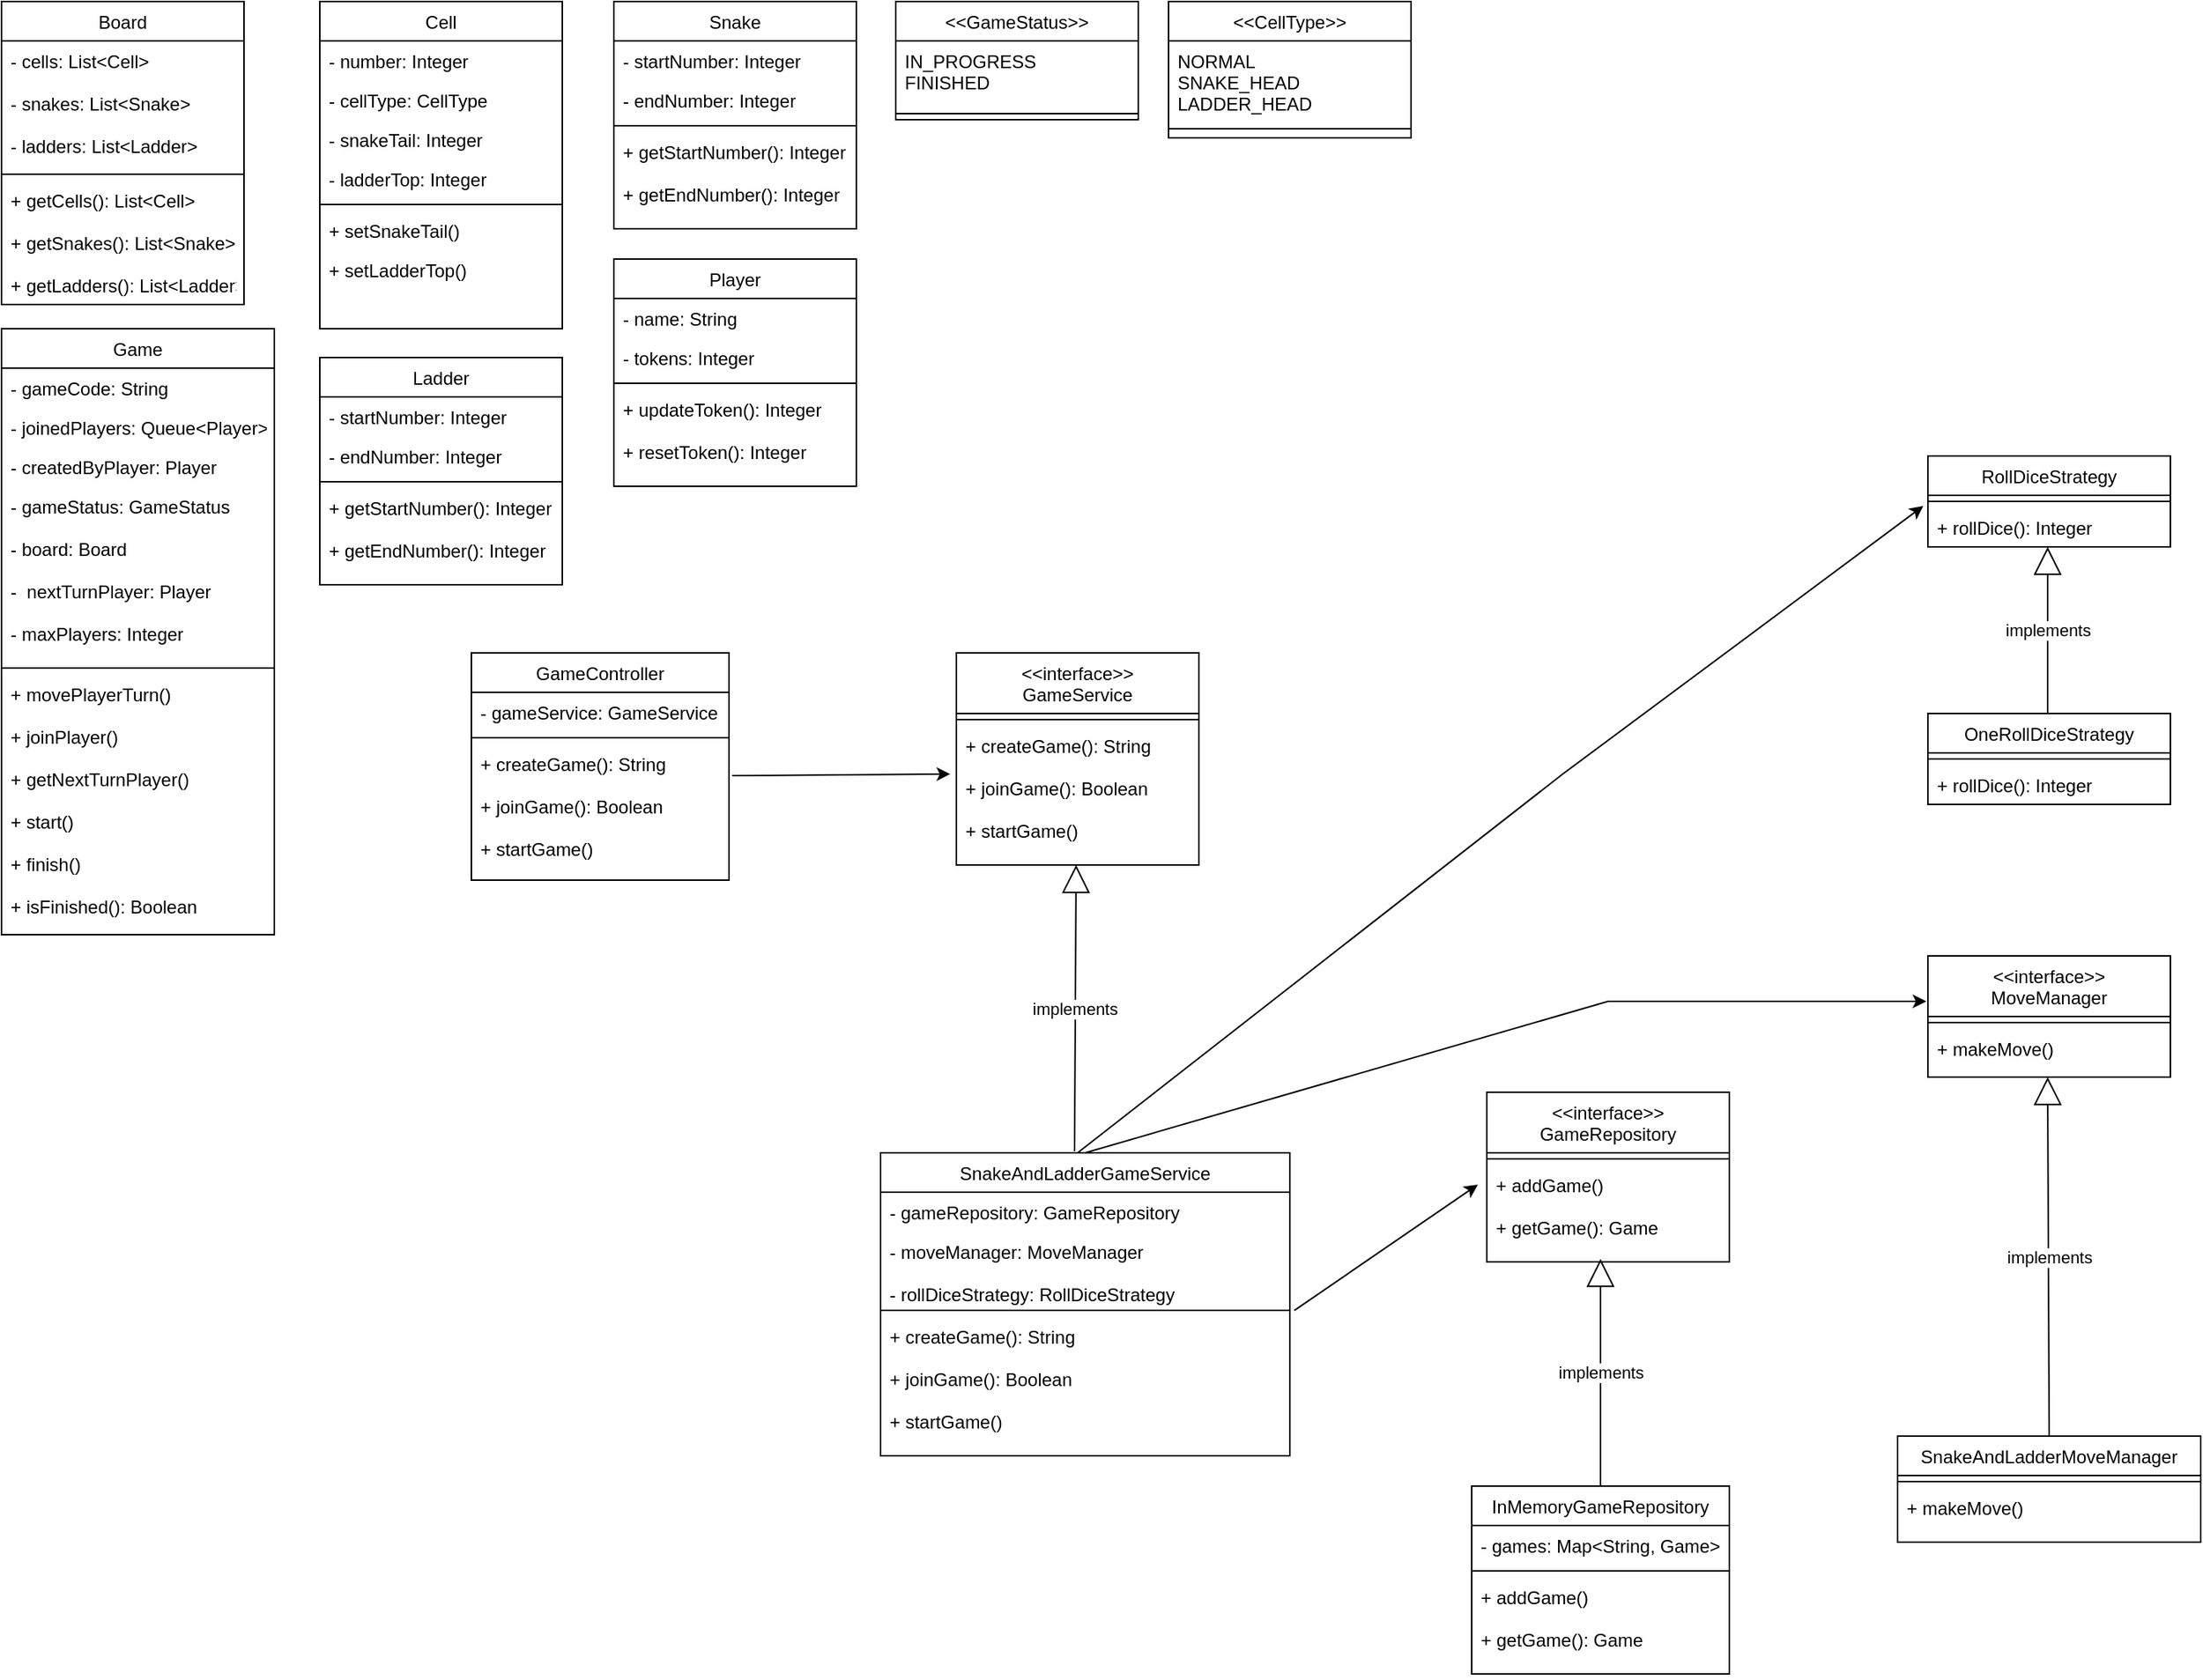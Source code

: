<mxfile version="21.2.9" type="github">
  <diagram id="C5RBs43oDa-KdzZeNtuy" name="Page-1">
    <mxGraphModel dx="1306" dy="736" grid="1" gridSize="10" guides="1" tooltips="1" connect="1" arrows="1" fold="1" page="1" pageScale="1" pageWidth="827" pageHeight="1169" math="0" shadow="0">
      <root>
        <mxCell id="WIyWlLk6GJQsqaUBKTNV-0" />
        <mxCell id="WIyWlLk6GJQsqaUBKTNV-1" parent="WIyWlLk6GJQsqaUBKTNV-0" />
        <mxCell id="zkfFHV4jXpPFQw0GAbJ--17" value="Cell" style="swimlane;fontStyle=0;align=center;verticalAlign=top;childLayout=stackLayout;horizontal=1;startSize=26;horizontalStack=0;resizeParent=1;resizeLast=0;collapsible=1;marginBottom=0;rounded=0;shadow=0;strokeWidth=1;" parent="WIyWlLk6GJQsqaUBKTNV-1" vertex="1">
          <mxGeometry x="220" y="10" width="160" height="216" as="geometry">
            <mxRectangle x="550" y="140" width="160" height="26" as="alternateBounds" />
          </mxGeometry>
        </mxCell>
        <mxCell id="zkfFHV4jXpPFQw0GAbJ--18" value="- number: Integer" style="text;align=left;verticalAlign=top;spacingLeft=4;spacingRight=4;overflow=hidden;rotatable=0;points=[[0,0.5],[1,0.5]];portConstraint=eastwest;" parent="zkfFHV4jXpPFQw0GAbJ--17" vertex="1">
          <mxGeometry y="26" width="160" height="26" as="geometry" />
        </mxCell>
        <mxCell id="zkfFHV4jXpPFQw0GAbJ--19" value="- cellType: CellType" style="text;align=left;verticalAlign=top;spacingLeft=4;spacingRight=4;overflow=hidden;rotatable=0;points=[[0,0.5],[1,0.5]];portConstraint=eastwest;rounded=0;shadow=0;html=0;" parent="zkfFHV4jXpPFQw0GAbJ--17" vertex="1">
          <mxGeometry y="52" width="160" height="26" as="geometry" />
        </mxCell>
        <mxCell id="zkfFHV4jXpPFQw0GAbJ--20" value="- snakeTail: Integer" style="text;align=left;verticalAlign=top;spacingLeft=4;spacingRight=4;overflow=hidden;rotatable=0;points=[[0,0.5],[1,0.5]];portConstraint=eastwest;rounded=0;shadow=0;html=0;" parent="zkfFHV4jXpPFQw0GAbJ--17" vertex="1">
          <mxGeometry y="78" width="160" height="26" as="geometry" />
        </mxCell>
        <mxCell id="zkfFHV4jXpPFQw0GAbJ--21" value="- ladderTop: Integer" style="text;align=left;verticalAlign=top;spacingLeft=4;spacingRight=4;overflow=hidden;rotatable=0;points=[[0,0.5],[1,0.5]];portConstraint=eastwest;rounded=0;shadow=0;html=0;" parent="zkfFHV4jXpPFQw0GAbJ--17" vertex="1">
          <mxGeometry y="104" width="160" height="26" as="geometry" />
        </mxCell>
        <mxCell id="zkfFHV4jXpPFQw0GAbJ--23" value="" style="line;html=1;strokeWidth=1;align=left;verticalAlign=middle;spacingTop=-1;spacingLeft=3;spacingRight=3;rotatable=0;labelPosition=right;points=[];portConstraint=eastwest;" parent="zkfFHV4jXpPFQw0GAbJ--17" vertex="1">
          <mxGeometry y="130" width="160" height="8" as="geometry" />
        </mxCell>
        <mxCell id="zkfFHV4jXpPFQw0GAbJ--24" value="+ setSnakeTail()" style="text;align=left;verticalAlign=top;spacingLeft=4;spacingRight=4;overflow=hidden;rotatable=0;points=[[0,0.5],[1,0.5]];portConstraint=eastwest;" parent="zkfFHV4jXpPFQw0GAbJ--17" vertex="1">
          <mxGeometry y="138" width="160" height="26" as="geometry" />
        </mxCell>
        <mxCell id="zkfFHV4jXpPFQw0GAbJ--25" value="+ setLadderTop()" style="text;align=left;verticalAlign=top;spacingLeft=4;spacingRight=4;overflow=hidden;rotatable=0;points=[[0,0.5],[1,0.5]];portConstraint=eastwest;" parent="zkfFHV4jXpPFQw0GAbJ--17" vertex="1">
          <mxGeometry y="164" width="160" height="26" as="geometry" />
        </mxCell>
        <mxCell id="9bd_ATraRKnkrkpEEzWT-12" value="Game" style="swimlane;fontStyle=0;align=center;verticalAlign=top;childLayout=stackLayout;horizontal=1;startSize=26;horizontalStack=0;resizeParent=1;resizeLast=0;collapsible=1;marginBottom=0;rounded=0;shadow=0;strokeWidth=1;" parent="WIyWlLk6GJQsqaUBKTNV-1" vertex="1">
          <mxGeometry x="10" y="226" width="180" height="400" as="geometry">
            <mxRectangle x="550" y="140" width="160" height="26" as="alternateBounds" />
          </mxGeometry>
        </mxCell>
        <mxCell id="9bd_ATraRKnkrkpEEzWT-13" value="- gameCode: String" style="text;align=left;verticalAlign=top;spacingLeft=4;spacingRight=4;overflow=hidden;rotatable=0;points=[[0,0.5],[1,0.5]];portConstraint=eastwest;" parent="9bd_ATraRKnkrkpEEzWT-12" vertex="1">
          <mxGeometry y="26" width="180" height="26" as="geometry" />
        </mxCell>
        <mxCell id="9bd_ATraRKnkrkpEEzWT-14" value="- joinedPlayers: Queue&lt;Player&gt;" style="text;align=left;verticalAlign=top;spacingLeft=4;spacingRight=4;overflow=hidden;rotatable=0;points=[[0,0.5],[1,0.5]];portConstraint=eastwest;rounded=0;shadow=0;html=0;" parent="9bd_ATraRKnkrkpEEzWT-12" vertex="1">
          <mxGeometry y="52" width="180" height="26" as="geometry" />
        </mxCell>
        <mxCell id="9bd_ATraRKnkrkpEEzWT-15" value="- createdByPlayer: Player" style="text;align=left;verticalAlign=top;spacingLeft=4;spacingRight=4;overflow=hidden;rotatable=0;points=[[0,0.5],[1,0.5]];portConstraint=eastwest;rounded=0;shadow=0;html=0;" parent="9bd_ATraRKnkrkpEEzWT-12" vertex="1">
          <mxGeometry y="78" width="180" height="26" as="geometry" />
        </mxCell>
        <mxCell id="9bd_ATraRKnkrkpEEzWT-16" value="- gameStatus: GameStatus&#xa;&#xa;- board: Board&#xa;&#xa;-  nextTurnPlayer: Player&#xa;&#xa;- maxPlayers: Integer" style="text;align=left;verticalAlign=top;spacingLeft=4;spacingRight=4;overflow=hidden;rotatable=0;points=[[0,0.5],[1,0.5]];portConstraint=eastwest;rounded=0;shadow=0;html=0;" parent="9bd_ATraRKnkrkpEEzWT-12" vertex="1">
          <mxGeometry y="104" width="180" height="116" as="geometry" />
        </mxCell>
        <mxCell id="9bd_ATraRKnkrkpEEzWT-17" value="" style="line;html=1;strokeWidth=1;align=left;verticalAlign=middle;spacingTop=-1;spacingLeft=3;spacingRight=3;rotatable=0;labelPosition=right;points=[];portConstraint=eastwest;" parent="9bd_ATraRKnkrkpEEzWT-12" vertex="1">
          <mxGeometry y="220" width="180" height="8" as="geometry" />
        </mxCell>
        <mxCell id="9bd_ATraRKnkrkpEEzWT-19" value="+ movePlayerTurn()&#xa;&#xa;+ joinPlayer()&#xa;&#xa;+ getNextTurnPlayer()&#xa;&#xa;+ start()&#xa;&#xa;+ finish()&#xa;&#xa;+ isFinished(): Boolean&#xa;&#xa;" style="text;align=left;verticalAlign=top;spacingLeft=4;spacingRight=4;overflow=hidden;rotatable=0;points=[[0,0.5],[1,0.5]];portConstraint=eastwest;" parent="9bd_ATraRKnkrkpEEzWT-12" vertex="1">
          <mxGeometry y="228" width="180" height="172" as="geometry" />
        </mxCell>
        <mxCell id="9bd_ATraRKnkrkpEEzWT-21" value="Ladder" style="swimlane;fontStyle=0;align=center;verticalAlign=top;childLayout=stackLayout;horizontal=1;startSize=26;horizontalStack=0;resizeParent=1;resizeLast=0;collapsible=1;marginBottom=0;rounded=0;shadow=0;strokeWidth=1;" parent="WIyWlLk6GJQsqaUBKTNV-1" vertex="1">
          <mxGeometry x="220" y="245" width="160" height="150" as="geometry">
            <mxRectangle x="550" y="140" width="160" height="26" as="alternateBounds" />
          </mxGeometry>
        </mxCell>
        <mxCell id="9bd_ATraRKnkrkpEEzWT-22" value="- startNumber: Integer " style="text;align=left;verticalAlign=top;spacingLeft=4;spacingRight=4;overflow=hidden;rotatable=0;points=[[0,0.5],[1,0.5]];portConstraint=eastwest;" parent="9bd_ATraRKnkrkpEEzWT-21" vertex="1">
          <mxGeometry y="26" width="160" height="26" as="geometry" />
        </mxCell>
        <mxCell id="9bd_ATraRKnkrkpEEzWT-23" value="- endNumber: Integer" style="text;align=left;verticalAlign=top;spacingLeft=4;spacingRight=4;overflow=hidden;rotatable=0;points=[[0,0.5],[1,0.5]];portConstraint=eastwest;rounded=0;shadow=0;html=0;" parent="9bd_ATraRKnkrkpEEzWT-21" vertex="1">
          <mxGeometry y="52" width="160" height="26" as="geometry" />
        </mxCell>
        <mxCell id="9bd_ATraRKnkrkpEEzWT-26" value="" style="line;html=1;strokeWidth=1;align=left;verticalAlign=middle;spacingTop=-1;spacingLeft=3;spacingRight=3;rotatable=0;labelPosition=right;points=[];portConstraint=eastwest;" parent="9bd_ATraRKnkrkpEEzWT-21" vertex="1">
          <mxGeometry y="78" width="160" height="8" as="geometry" />
        </mxCell>
        <mxCell id="9bd_ATraRKnkrkpEEzWT-27" value="+ getStartNumber(): Integer&#xa;&#xa;+ getEndNumber(): Integer" style="text;align=left;verticalAlign=top;spacingLeft=4;spacingRight=4;overflow=hidden;rotatable=0;points=[[0,0.5],[1,0.5]];portConstraint=eastwest;" parent="9bd_ATraRKnkrkpEEzWT-21" vertex="1">
          <mxGeometry y="86" width="160" height="64" as="geometry" />
        </mxCell>
        <mxCell id="9bd_ATraRKnkrkpEEzWT-28" value="Snake" style="swimlane;fontStyle=0;align=center;verticalAlign=top;childLayout=stackLayout;horizontal=1;startSize=26;horizontalStack=0;resizeParent=1;resizeLast=0;collapsible=1;marginBottom=0;rounded=0;shadow=0;strokeWidth=1;" parent="WIyWlLk6GJQsqaUBKTNV-1" vertex="1">
          <mxGeometry x="414" y="10" width="160" height="150" as="geometry">
            <mxRectangle x="550" y="140" width="160" height="26" as="alternateBounds" />
          </mxGeometry>
        </mxCell>
        <mxCell id="9bd_ATraRKnkrkpEEzWT-29" value="- startNumber: Integer " style="text;align=left;verticalAlign=top;spacingLeft=4;spacingRight=4;overflow=hidden;rotatable=0;points=[[0,0.5],[1,0.5]];portConstraint=eastwest;" parent="9bd_ATraRKnkrkpEEzWT-28" vertex="1">
          <mxGeometry y="26" width="160" height="26" as="geometry" />
        </mxCell>
        <mxCell id="9bd_ATraRKnkrkpEEzWT-30" value="- endNumber: Integer" style="text;align=left;verticalAlign=top;spacingLeft=4;spacingRight=4;overflow=hidden;rotatable=0;points=[[0,0.5],[1,0.5]];portConstraint=eastwest;rounded=0;shadow=0;html=0;" parent="9bd_ATraRKnkrkpEEzWT-28" vertex="1">
          <mxGeometry y="52" width="160" height="26" as="geometry" />
        </mxCell>
        <mxCell id="9bd_ATraRKnkrkpEEzWT-31" value="" style="line;html=1;strokeWidth=1;align=left;verticalAlign=middle;spacingTop=-1;spacingLeft=3;spacingRight=3;rotatable=0;labelPosition=right;points=[];portConstraint=eastwest;" parent="9bd_ATraRKnkrkpEEzWT-28" vertex="1">
          <mxGeometry y="78" width="160" height="8" as="geometry" />
        </mxCell>
        <mxCell id="9bd_ATraRKnkrkpEEzWT-32" value="+ getStartNumber(): Integer&#xa;&#xa;+ getEndNumber(): Integer" style="text;align=left;verticalAlign=top;spacingLeft=4;spacingRight=4;overflow=hidden;rotatable=0;points=[[0,0.5],[1,0.5]];portConstraint=eastwest;" parent="9bd_ATraRKnkrkpEEzWT-28" vertex="1">
          <mxGeometry y="86" width="160" height="64" as="geometry" />
        </mxCell>
        <mxCell id="9bd_ATraRKnkrkpEEzWT-33" value="Player" style="swimlane;fontStyle=0;align=center;verticalAlign=top;childLayout=stackLayout;horizontal=1;startSize=26;horizontalStack=0;resizeParent=1;resizeLast=0;collapsible=1;marginBottom=0;rounded=0;shadow=0;strokeWidth=1;" parent="WIyWlLk6GJQsqaUBKTNV-1" vertex="1">
          <mxGeometry x="414" y="180" width="160" height="150" as="geometry">
            <mxRectangle x="550" y="140" width="160" height="26" as="alternateBounds" />
          </mxGeometry>
        </mxCell>
        <mxCell id="9bd_ATraRKnkrkpEEzWT-34" value="- name: String " style="text;align=left;verticalAlign=top;spacingLeft=4;spacingRight=4;overflow=hidden;rotatable=0;points=[[0,0.5],[1,0.5]];portConstraint=eastwest;" parent="9bd_ATraRKnkrkpEEzWT-33" vertex="1">
          <mxGeometry y="26" width="160" height="26" as="geometry" />
        </mxCell>
        <mxCell id="9bd_ATraRKnkrkpEEzWT-35" value="- tokens: Integer" style="text;align=left;verticalAlign=top;spacingLeft=4;spacingRight=4;overflow=hidden;rotatable=0;points=[[0,0.5],[1,0.5]];portConstraint=eastwest;rounded=0;shadow=0;html=0;" parent="9bd_ATraRKnkrkpEEzWT-33" vertex="1">
          <mxGeometry y="52" width="160" height="26" as="geometry" />
        </mxCell>
        <mxCell id="9bd_ATraRKnkrkpEEzWT-36" value="" style="line;html=1;strokeWidth=1;align=left;verticalAlign=middle;spacingTop=-1;spacingLeft=3;spacingRight=3;rotatable=0;labelPosition=right;points=[];portConstraint=eastwest;" parent="9bd_ATraRKnkrkpEEzWT-33" vertex="1">
          <mxGeometry y="78" width="160" height="8" as="geometry" />
        </mxCell>
        <mxCell id="9bd_ATraRKnkrkpEEzWT-37" value="+ updateToken(): Integer&#xa;&#xa;+ resetToken(): Integer" style="text;align=left;verticalAlign=top;spacingLeft=4;spacingRight=4;overflow=hidden;rotatable=0;points=[[0,0.5],[1,0.5]];portConstraint=eastwest;" parent="9bd_ATraRKnkrkpEEzWT-33" vertex="1">
          <mxGeometry y="86" width="160" height="64" as="geometry" />
        </mxCell>
        <mxCell id="9bd_ATraRKnkrkpEEzWT-38" value="&lt;&lt;GameStatus&gt;&gt;&#xa;" style="swimlane;fontStyle=0;align=center;verticalAlign=top;childLayout=stackLayout;horizontal=1;startSize=26;horizontalStack=0;resizeParent=1;resizeLast=0;collapsible=1;marginBottom=0;rounded=0;shadow=0;strokeWidth=1;" parent="WIyWlLk6GJQsqaUBKTNV-1" vertex="1">
          <mxGeometry x="600" y="10" width="160" height="78" as="geometry">
            <mxRectangle x="550" y="140" width="160" height="26" as="alternateBounds" />
          </mxGeometry>
        </mxCell>
        <mxCell id="9bd_ATraRKnkrkpEEzWT-39" value="IN_PROGRESS&#xa;FINISHED" style="text;align=left;verticalAlign=top;spacingLeft=4;spacingRight=4;overflow=hidden;rotatable=0;points=[[0,0.5],[1,0.5]];portConstraint=eastwest;" parent="9bd_ATraRKnkrkpEEzWT-38" vertex="1">
          <mxGeometry y="26" width="160" height="44" as="geometry" />
        </mxCell>
        <mxCell id="9bd_ATraRKnkrkpEEzWT-41" value="" style="line;html=1;strokeWidth=1;align=left;verticalAlign=middle;spacingTop=-1;spacingLeft=3;spacingRight=3;rotatable=0;labelPosition=right;points=[];portConstraint=eastwest;" parent="9bd_ATraRKnkrkpEEzWT-38" vertex="1">
          <mxGeometry y="70" width="160" height="8" as="geometry" />
        </mxCell>
        <mxCell id="9bd_ATraRKnkrkpEEzWT-43" value="Board" style="swimlane;fontStyle=0;align=center;verticalAlign=top;childLayout=stackLayout;horizontal=1;startSize=26;horizontalStack=0;resizeParent=1;resizeLast=0;collapsible=1;marginBottom=0;rounded=0;shadow=0;strokeWidth=1;" parent="WIyWlLk6GJQsqaUBKTNV-1" vertex="1">
          <mxGeometry x="10" y="10" width="160" height="200" as="geometry">
            <mxRectangle x="550" y="140" width="160" height="26" as="alternateBounds" />
          </mxGeometry>
        </mxCell>
        <mxCell id="9bd_ATraRKnkrkpEEzWT-44" value="- cells: List&lt;Cell&gt;&#xa;&#xa;- snakes: List&lt;Snake&gt;&#xa;&#xa;- ladders: List&lt;Ladder&gt;" style="text;align=left;verticalAlign=top;spacingLeft=4;spacingRight=4;overflow=hidden;rotatable=0;points=[[0,0.5],[1,0.5]];portConstraint=eastwest;" parent="9bd_ATraRKnkrkpEEzWT-43" vertex="1">
          <mxGeometry y="26" width="160" height="84" as="geometry" />
        </mxCell>
        <mxCell id="9bd_ATraRKnkrkpEEzWT-45" value="" style="line;html=1;strokeWidth=1;align=left;verticalAlign=middle;spacingTop=-1;spacingLeft=3;spacingRight=3;rotatable=0;labelPosition=right;points=[];portConstraint=eastwest;" parent="9bd_ATraRKnkrkpEEzWT-43" vertex="1">
          <mxGeometry y="110" width="160" height="8" as="geometry" />
        </mxCell>
        <mxCell id="9bd_ATraRKnkrkpEEzWT-46" value="+ getCells(): List&lt;Cell&gt;&#xa;&#xa;+ getSnakes(): List&lt;Snake&gt;&#xa;&#xa;+ getLadders(): List&lt;Ladder&gt;" style="text;align=left;verticalAlign=top;spacingLeft=4;spacingRight=4;overflow=hidden;rotatable=0;points=[[0,0.5],[1,0.5]];portConstraint=eastwest;" parent="9bd_ATraRKnkrkpEEzWT-43" vertex="1">
          <mxGeometry y="118" width="160" height="82" as="geometry" />
        </mxCell>
        <mxCell id="9bd_ATraRKnkrkpEEzWT-47" value="&lt;&lt;CellType&gt;&gt;&#xa;" style="swimlane;fontStyle=0;align=center;verticalAlign=top;childLayout=stackLayout;horizontal=1;startSize=26;horizontalStack=0;resizeParent=1;resizeLast=0;collapsible=1;marginBottom=0;rounded=0;shadow=0;strokeWidth=1;" parent="WIyWlLk6GJQsqaUBKTNV-1" vertex="1">
          <mxGeometry x="780" y="10" width="160" height="90" as="geometry">
            <mxRectangle x="550" y="140" width="160" height="26" as="alternateBounds" />
          </mxGeometry>
        </mxCell>
        <mxCell id="9bd_ATraRKnkrkpEEzWT-48" value="NORMAL&#xa;SNAKE_HEAD&#xa;LADDER_HEAD" style="text;align=left;verticalAlign=top;spacingLeft=4;spacingRight=4;overflow=hidden;rotatable=0;points=[[0,0.5],[1,0.5]];portConstraint=eastwest;" parent="9bd_ATraRKnkrkpEEzWT-47" vertex="1">
          <mxGeometry y="26" width="160" height="54" as="geometry" />
        </mxCell>
        <mxCell id="9bd_ATraRKnkrkpEEzWT-49" value="" style="line;html=1;strokeWidth=1;align=left;verticalAlign=middle;spacingTop=-1;spacingLeft=3;spacingRight=3;rotatable=0;labelPosition=right;points=[];portConstraint=eastwest;" parent="9bd_ATraRKnkrkpEEzWT-47" vertex="1">
          <mxGeometry y="80" width="160" height="8" as="geometry" />
        </mxCell>
        <mxCell id="PrcqyySlDZBZl_vr6Skr-0" value="&lt;&lt;interface&gt;&gt;&#xa;GameRepository" style="swimlane;fontStyle=0;align=center;verticalAlign=top;childLayout=stackLayout;horizontal=1;startSize=40;horizontalStack=0;resizeParent=1;resizeLast=0;collapsible=1;marginBottom=0;rounded=0;shadow=0;strokeWidth=1;" vertex="1" parent="WIyWlLk6GJQsqaUBKTNV-1">
          <mxGeometry x="990" y="730" width="160" height="112" as="geometry">
            <mxRectangle x="550" y="140" width="160" height="26" as="alternateBounds" />
          </mxGeometry>
        </mxCell>
        <mxCell id="PrcqyySlDZBZl_vr6Skr-3" value="" style="line;html=1;strokeWidth=1;align=left;verticalAlign=middle;spacingTop=-1;spacingLeft=3;spacingRight=3;rotatable=0;labelPosition=right;points=[];portConstraint=eastwest;" vertex="1" parent="PrcqyySlDZBZl_vr6Skr-0">
          <mxGeometry y="40" width="160" height="8" as="geometry" />
        </mxCell>
        <mxCell id="PrcqyySlDZBZl_vr6Skr-4" value="+ addGame()&#xa;&#xa;+ getGame(): Game" style="text;align=left;verticalAlign=top;spacingLeft=4;spacingRight=4;overflow=hidden;rotatable=0;points=[[0,0.5],[1,0.5]];portConstraint=eastwest;" vertex="1" parent="PrcqyySlDZBZl_vr6Skr-0">
          <mxGeometry y="48" width="160" height="64" as="geometry" />
        </mxCell>
        <mxCell id="PrcqyySlDZBZl_vr6Skr-5" value="InMemoryGameRepository&#xa;" style="swimlane;fontStyle=0;align=center;verticalAlign=top;childLayout=stackLayout;horizontal=1;startSize=26;horizontalStack=0;resizeParent=1;resizeLast=0;collapsible=1;marginBottom=0;rounded=0;shadow=0;strokeWidth=1;" vertex="1" parent="WIyWlLk6GJQsqaUBKTNV-1">
          <mxGeometry x="980" y="990" width="170" height="124" as="geometry">
            <mxRectangle x="550" y="140" width="160" height="26" as="alternateBounds" />
          </mxGeometry>
        </mxCell>
        <mxCell id="PrcqyySlDZBZl_vr6Skr-6" value="- games: Map&lt;String, Game&gt;" style="text;align=left;verticalAlign=top;spacingLeft=4;spacingRight=4;overflow=hidden;rotatable=0;points=[[0,0.5],[1,0.5]];portConstraint=eastwest;" vertex="1" parent="PrcqyySlDZBZl_vr6Skr-5">
          <mxGeometry y="26" width="170" height="26" as="geometry" />
        </mxCell>
        <mxCell id="PrcqyySlDZBZl_vr6Skr-8" value="" style="line;html=1;strokeWidth=1;align=left;verticalAlign=middle;spacingTop=-1;spacingLeft=3;spacingRight=3;rotatable=0;labelPosition=right;points=[];portConstraint=eastwest;" vertex="1" parent="PrcqyySlDZBZl_vr6Skr-5">
          <mxGeometry y="52" width="170" height="8" as="geometry" />
        </mxCell>
        <mxCell id="PrcqyySlDZBZl_vr6Skr-9" value="+ addGame()&#xa;&#xa;+ getGame(): Game" style="text;align=left;verticalAlign=top;spacingLeft=4;spacingRight=4;overflow=hidden;rotatable=0;points=[[0,0.5],[1,0.5]];portConstraint=eastwest;" vertex="1" parent="PrcqyySlDZBZl_vr6Skr-5">
          <mxGeometry y="60" width="170" height="64" as="geometry" />
        </mxCell>
        <mxCell id="PrcqyySlDZBZl_vr6Skr-10" value="implements" style="endArrow=block;endSize=16;endFill=0;html=1;rounded=0;exitX=0.5;exitY=0;exitDx=0;exitDy=0;" edge="1" parent="WIyWlLk6GJQsqaUBKTNV-1" source="PrcqyySlDZBZl_vr6Skr-5">
          <mxGeometry width="160" relative="1" as="geometry">
            <mxPoint x="1060" y="500" as="sourcePoint" />
            <mxPoint x="1065" y="840" as="targetPoint" />
          </mxGeometry>
        </mxCell>
        <mxCell id="PrcqyySlDZBZl_vr6Skr-11" value="&lt;&lt;interface&gt;&gt;&#xa;GameService" style="swimlane;fontStyle=0;align=center;verticalAlign=top;childLayout=stackLayout;horizontal=1;startSize=40;horizontalStack=0;resizeParent=1;resizeLast=0;collapsible=1;marginBottom=0;rounded=0;shadow=0;strokeWidth=1;" vertex="1" parent="WIyWlLk6GJQsqaUBKTNV-1">
          <mxGeometry x="640" y="440" width="160" height="140" as="geometry">
            <mxRectangle x="550" y="140" width="160" height="26" as="alternateBounds" />
          </mxGeometry>
        </mxCell>
        <mxCell id="PrcqyySlDZBZl_vr6Skr-14" value="" style="line;html=1;strokeWidth=1;align=left;verticalAlign=middle;spacingTop=-1;spacingLeft=3;spacingRight=3;rotatable=0;labelPosition=right;points=[];portConstraint=eastwest;" vertex="1" parent="PrcqyySlDZBZl_vr6Skr-11">
          <mxGeometry y="40" width="160" height="8" as="geometry" />
        </mxCell>
        <mxCell id="PrcqyySlDZBZl_vr6Skr-15" value="+ createGame(): String&#xa;&#xa;+ joinGame(): Boolean&#xa;&#xa;+ startGame()" style="text;align=left;verticalAlign=top;spacingLeft=4;spacingRight=4;overflow=hidden;rotatable=0;points=[[0,0.5],[1,0.5]];portConstraint=eastwest;" vertex="1" parent="PrcqyySlDZBZl_vr6Skr-11">
          <mxGeometry y="48" width="160" height="82" as="geometry" />
        </mxCell>
        <mxCell id="PrcqyySlDZBZl_vr6Skr-16" value="SnakeAndLadderGameService" style="swimlane;fontStyle=0;align=center;verticalAlign=top;childLayout=stackLayout;horizontal=1;startSize=26;horizontalStack=0;resizeParent=1;resizeLast=0;collapsible=1;marginBottom=0;rounded=0;shadow=0;strokeWidth=1;" vertex="1" parent="WIyWlLk6GJQsqaUBKTNV-1">
          <mxGeometry x="590" y="770" width="270" height="200" as="geometry">
            <mxRectangle x="550" y="140" width="160" height="26" as="alternateBounds" />
          </mxGeometry>
        </mxCell>
        <mxCell id="PrcqyySlDZBZl_vr6Skr-17" value="- gameRepository: GameRepository" style="text;align=left;verticalAlign=top;spacingLeft=4;spacingRight=4;overflow=hidden;rotatable=0;points=[[0,0.5],[1,0.5]];portConstraint=eastwest;" vertex="1" parent="PrcqyySlDZBZl_vr6Skr-16">
          <mxGeometry y="26" width="270" height="26" as="geometry" />
        </mxCell>
        <mxCell id="PrcqyySlDZBZl_vr6Skr-18" value="- moveManager: MoveManager&#xa;&#xa;- rollDiceStrategy: RollDiceStrategy" style="text;align=left;verticalAlign=top;spacingLeft=4;spacingRight=4;overflow=hidden;rotatable=0;points=[[0,0.5],[1,0.5]];portConstraint=eastwest;rounded=0;shadow=0;html=0;" vertex="1" parent="PrcqyySlDZBZl_vr6Skr-16">
          <mxGeometry y="52" width="270" height="48" as="geometry" />
        </mxCell>
        <mxCell id="PrcqyySlDZBZl_vr6Skr-19" value="" style="line;html=1;strokeWidth=1;align=left;verticalAlign=middle;spacingTop=-1;spacingLeft=3;spacingRight=3;rotatable=0;labelPosition=right;points=[];portConstraint=eastwest;" vertex="1" parent="PrcqyySlDZBZl_vr6Skr-16">
          <mxGeometry y="100" width="270" height="8" as="geometry" />
        </mxCell>
        <mxCell id="PrcqyySlDZBZl_vr6Skr-20" value="+ createGame(): String&#xa;&#xa;+ joinGame(): Boolean&#xa;&#xa;+ startGame()" style="text;align=left;verticalAlign=top;spacingLeft=4;spacingRight=4;overflow=hidden;rotatable=0;points=[[0,0.5],[1,0.5]];portConstraint=eastwest;" vertex="1" parent="PrcqyySlDZBZl_vr6Skr-16">
          <mxGeometry y="108" width="270" height="92" as="geometry" />
        </mxCell>
        <mxCell id="PrcqyySlDZBZl_vr6Skr-21" value="implements" style="endArrow=block;endSize=16;endFill=0;html=1;rounded=0;exitX=0.474;exitY=-0.005;exitDx=0;exitDy=0;exitPerimeter=0;" edge="1" parent="WIyWlLk6GJQsqaUBKTNV-1" source="PrcqyySlDZBZl_vr6Skr-16">
          <mxGeometry width="160" relative="1" as="geometry">
            <mxPoint x="721" y="456" as="sourcePoint" />
            <mxPoint x="719" y="580" as="targetPoint" />
          </mxGeometry>
        </mxCell>
        <mxCell id="PrcqyySlDZBZl_vr6Skr-22" value="GameController" style="swimlane;fontStyle=0;align=center;verticalAlign=top;childLayout=stackLayout;horizontal=1;startSize=26;horizontalStack=0;resizeParent=1;resizeLast=0;collapsible=1;marginBottom=0;rounded=0;shadow=0;strokeWidth=1;" vertex="1" parent="WIyWlLk6GJQsqaUBKTNV-1">
          <mxGeometry x="320" y="440" width="170" height="150" as="geometry">
            <mxRectangle x="550" y="140" width="160" height="26" as="alternateBounds" />
          </mxGeometry>
        </mxCell>
        <mxCell id="PrcqyySlDZBZl_vr6Skr-23" value="- gameService: GameService" style="text;align=left;verticalAlign=top;spacingLeft=4;spacingRight=4;overflow=hidden;rotatable=0;points=[[0,0.5],[1,0.5]];portConstraint=eastwest;" vertex="1" parent="PrcqyySlDZBZl_vr6Skr-22">
          <mxGeometry y="26" width="170" height="26" as="geometry" />
        </mxCell>
        <mxCell id="PrcqyySlDZBZl_vr6Skr-25" value="" style="line;html=1;strokeWidth=1;align=left;verticalAlign=middle;spacingTop=-1;spacingLeft=3;spacingRight=3;rotatable=0;labelPosition=right;points=[];portConstraint=eastwest;" vertex="1" parent="PrcqyySlDZBZl_vr6Skr-22">
          <mxGeometry y="52" width="170" height="8" as="geometry" />
        </mxCell>
        <mxCell id="PrcqyySlDZBZl_vr6Skr-26" value="+ createGame(): String&#xa;&#xa;+ joinGame(): Boolean&#xa;&#xa;+ startGame()" style="text;align=left;verticalAlign=top;spacingLeft=4;spacingRight=4;overflow=hidden;rotatable=0;points=[[0,0.5],[1,0.5]];portConstraint=eastwest;" vertex="1" parent="PrcqyySlDZBZl_vr6Skr-22">
          <mxGeometry y="60" width="170" height="80" as="geometry" />
        </mxCell>
        <mxCell id="PrcqyySlDZBZl_vr6Skr-27" value="RollDiceStrategy" style="swimlane;fontStyle=0;align=center;verticalAlign=top;childLayout=stackLayout;horizontal=1;startSize=26;horizontalStack=0;resizeParent=1;resizeLast=0;collapsible=1;marginBottom=0;rounded=0;shadow=0;strokeWidth=1;" vertex="1" parent="WIyWlLk6GJQsqaUBKTNV-1">
          <mxGeometry x="1281" y="310" width="160" height="60" as="geometry">
            <mxRectangle x="550" y="140" width="160" height="26" as="alternateBounds" />
          </mxGeometry>
        </mxCell>
        <mxCell id="PrcqyySlDZBZl_vr6Skr-30" value="" style="line;html=1;strokeWidth=1;align=left;verticalAlign=middle;spacingTop=-1;spacingLeft=3;spacingRight=3;rotatable=0;labelPosition=right;points=[];portConstraint=eastwest;" vertex="1" parent="PrcqyySlDZBZl_vr6Skr-27">
          <mxGeometry y="26" width="160" height="8" as="geometry" />
        </mxCell>
        <mxCell id="PrcqyySlDZBZl_vr6Skr-31" value="+ rollDice(): Integer" style="text;align=left;verticalAlign=top;spacingLeft=4;spacingRight=4;overflow=hidden;rotatable=0;points=[[0,0.5],[1,0.5]];portConstraint=eastwest;" vertex="1" parent="PrcqyySlDZBZl_vr6Skr-27">
          <mxGeometry y="34" width="160" height="26" as="geometry" />
        </mxCell>
        <mxCell id="PrcqyySlDZBZl_vr6Skr-32" value="OneRollDiceStrategy" style="swimlane;fontStyle=0;align=center;verticalAlign=top;childLayout=stackLayout;horizontal=1;startSize=26;horizontalStack=0;resizeParent=1;resizeLast=0;collapsible=1;marginBottom=0;rounded=0;shadow=0;strokeWidth=1;" vertex="1" parent="WIyWlLk6GJQsqaUBKTNV-1">
          <mxGeometry x="1281" y="480" width="160" height="60" as="geometry">
            <mxRectangle x="550" y="140" width="160" height="26" as="alternateBounds" />
          </mxGeometry>
        </mxCell>
        <mxCell id="PrcqyySlDZBZl_vr6Skr-35" value="" style="line;html=1;strokeWidth=1;align=left;verticalAlign=middle;spacingTop=-1;spacingLeft=3;spacingRight=3;rotatable=0;labelPosition=right;points=[];portConstraint=eastwest;" vertex="1" parent="PrcqyySlDZBZl_vr6Skr-32">
          <mxGeometry y="26" width="160" height="8" as="geometry" />
        </mxCell>
        <mxCell id="PrcqyySlDZBZl_vr6Skr-36" value="+ rollDice(): Integer&#xa;" style="text;align=left;verticalAlign=top;spacingLeft=4;spacingRight=4;overflow=hidden;rotatable=0;points=[[0,0.5],[1,0.5]];portConstraint=eastwest;" vertex="1" parent="PrcqyySlDZBZl_vr6Skr-32">
          <mxGeometry y="34" width="160" height="26" as="geometry" />
        </mxCell>
        <mxCell id="PrcqyySlDZBZl_vr6Skr-37" value="implements" style="endArrow=block;endSize=16;endFill=0;html=1;rounded=0;" edge="1" parent="WIyWlLk6GJQsqaUBKTNV-1">
          <mxGeometry width="160" relative="1" as="geometry">
            <mxPoint x="1360" y="480" as="sourcePoint" />
            <mxPoint x="1360" y="370" as="targetPoint" />
          </mxGeometry>
        </mxCell>
        <mxCell id="PrcqyySlDZBZl_vr6Skr-38" value="&lt;&lt;interface&gt;&gt;&#xa;MoveManager" style="swimlane;fontStyle=0;align=center;verticalAlign=top;childLayout=stackLayout;horizontal=1;startSize=40;horizontalStack=0;resizeParent=1;resizeLast=0;collapsible=1;marginBottom=0;rounded=0;shadow=0;strokeWidth=1;" vertex="1" parent="WIyWlLk6GJQsqaUBKTNV-1">
          <mxGeometry x="1281" y="640" width="160" height="80" as="geometry">
            <mxRectangle x="550" y="140" width="160" height="26" as="alternateBounds" />
          </mxGeometry>
        </mxCell>
        <mxCell id="PrcqyySlDZBZl_vr6Skr-41" value="" style="line;html=1;strokeWidth=1;align=left;verticalAlign=middle;spacingTop=-1;spacingLeft=3;spacingRight=3;rotatable=0;labelPosition=right;points=[];portConstraint=eastwest;" vertex="1" parent="PrcqyySlDZBZl_vr6Skr-38">
          <mxGeometry y="40" width="160" height="8" as="geometry" />
        </mxCell>
        <mxCell id="PrcqyySlDZBZl_vr6Skr-42" value="+ makeMove()&#xa;&#xa;" style="text;align=left;verticalAlign=top;spacingLeft=4;spacingRight=4;overflow=hidden;rotatable=0;points=[[0,0.5],[1,0.5]];portConstraint=eastwest;" vertex="1" parent="PrcqyySlDZBZl_vr6Skr-38">
          <mxGeometry y="48" width="160" height="32" as="geometry" />
        </mxCell>
        <mxCell id="PrcqyySlDZBZl_vr6Skr-43" value="SnakeAndLadderMoveManager" style="swimlane;fontStyle=0;align=center;verticalAlign=top;childLayout=stackLayout;horizontal=1;startSize=26;horizontalStack=0;resizeParent=1;resizeLast=0;collapsible=1;marginBottom=0;rounded=0;shadow=0;strokeWidth=1;" vertex="1" parent="WIyWlLk6GJQsqaUBKTNV-1">
          <mxGeometry x="1261" y="957" width="200" height="70" as="geometry">
            <mxRectangle x="550" y="140" width="160" height="26" as="alternateBounds" />
          </mxGeometry>
        </mxCell>
        <mxCell id="PrcqyySlDZBZl_vr6Skr-46" value="" style="line;html=1;strokeWidth=1;align=left;verticalAlign=middle;spacingTop=-1;spacingLeft=3;spacingRight=3;rotatable=0;labelPosition=right;points=[];portConstraint=eastwest;" vertex="1" parent="PrcqyySlDZBZl_vr6Skr-43">
          <mxGeometry y="26" width="200" height="8" as="geometry" />
        </mxCell>
        <mxCell id="PrcqyySlDZBZl_vr6Skr-47" value="+ makeMove()&#xa;" style="text;align=left;verticalAlign=top;spacingLeft=4;spacingRight=4;overflow=hidden;rotatable=0;points=[[0,0.5],[1,0.5]];portConstraint=eastwest;" vertex="1" parent="PrcqyySlDZBZl_vr6Skr-43">
          <mxGeometry y="34" width="200" height="36" as="geometry" />
        </mxCell>
        <mxCell id="PrcqyySlDZBZl_vr6Skr-48" value="implements" style="endArrow=block;endSize=16;endFill=0;html=1;rounded=0;exitX=0.5;exitY=0;exitDx=0;exitDy=0;" edge="1" parent="WIyWlLk6GJQsqaUBKTNV-1" source="PrcqyySlDZBZl_vr6Skr-43">
          <mxGeometry width="160" relative="1" as="geometry">
            <mxPoint x="1362" y="590" as="sourcePoint" />
            <mxPoint x="1360" y="720" as="targetPoint" />
          </mxGeometry>
        </mxCell>
        <mxCell id="PrcqyySlDZBZl_vr6Skr-50" value="" style="endArrow=classic;html=1;rounded=0;exitX=1.012;exitY=0.263;exitDx=0;exitDy=0;exitPerimeter=0;entryX=-0.025;entryY=0.39;entryDx=0;entryDy=0;entryPerimeter=0;" edge="1" parent="WIyWlLk6GJQsqaUBKTNV-1" source="PrcqyySlDZBZl_vr6Skr-26" target="PrcqyySlDZBZl_vr6Skr-15">
          <mxGeometry width="50" height="50" relative="1" as="geometry">
            <mxPoint x="580" y="570" as="sourcePoint" />
            <mxPoint x="630" y="520" as="targetPoint" />
          </mxGeometry>
        </mxCell>
        <mxCell id="PrcqyySlDZBZl_vr6Skr-51" value="" style="endArrow=classic;html=1;rounded=0;entryX=-0.037;entryY=0.203;entryDx=0;entryDy=0;entryPerimeter=0;exitX=1.011;exitY=-0.043;exitDx=0;exitDy=0;exitPerimeter=0;" edge="1" parent="WIyWlLk6GJQsqaUBKTNV-1" source="PrcqyySlDZBZl_vr6Skr-20" target="PrcqyySlDZBZl_vr6Skr-4">
          <mxGeometry width="50" height="50" relative="1" as="geometry">
            <mxPoint x="930" y="860" as="sourcePoint" />
            <mxPoint x="710" y="710" as="targetPoint" />
          </mxGeometry>
        </mxCell>
        <mxCell id="PrcqyySlDZBZl_vr6Skr-52" value="" style="endArrow=classic;html=1;rounded=0;exitX=0.5;exitY=0;exitDx=0;exitDy=0;" edge="1" parent="WIyWlLk6GJQsqaUBKTNV-1" source="PrcqyySlDZBZl_vr6Skr-16">
          <mxGeometry width="50" height="50" relative="1" as="geometry">
            <mxPoint x="730" y="760" as="sourcePoint" />
            <mxPoint x="1280" y="670" as="targetPoint" />
            <Array as="points">
              <mxPoint x="1070" y="670" />
            </Array>
          </mxGeometry>
        </mxCell>
        <mxCell id="PrcqyySlDZBZl_vr6Skr-54" value="" style="endArrow=classic;html=1;rounded=0;entryX=-0.019;entryY=-0.038;entryDx=0;entryDy=0;entryPerimeter=0;" edge="1" parent="WIyWlLk6GJQsqaUBKTNV-1" target="PrcqyySlDZBZl_vr6Skr-31">
          <mxGeometry width="50" height="50" relative="1" as="geometry">
            <mxPoint x="720" y="770" as="sourcePoint" />
            <mxPoint x="1180" y="160" as="targetPoint" />
            <Array as="points">
              <mxPoint x="1040" y="520" />
            </Array>
          </mxGeometry>
        </mxCell>
      </root>
    </mxGraphModel>
  </diagram>
</mxfile>

